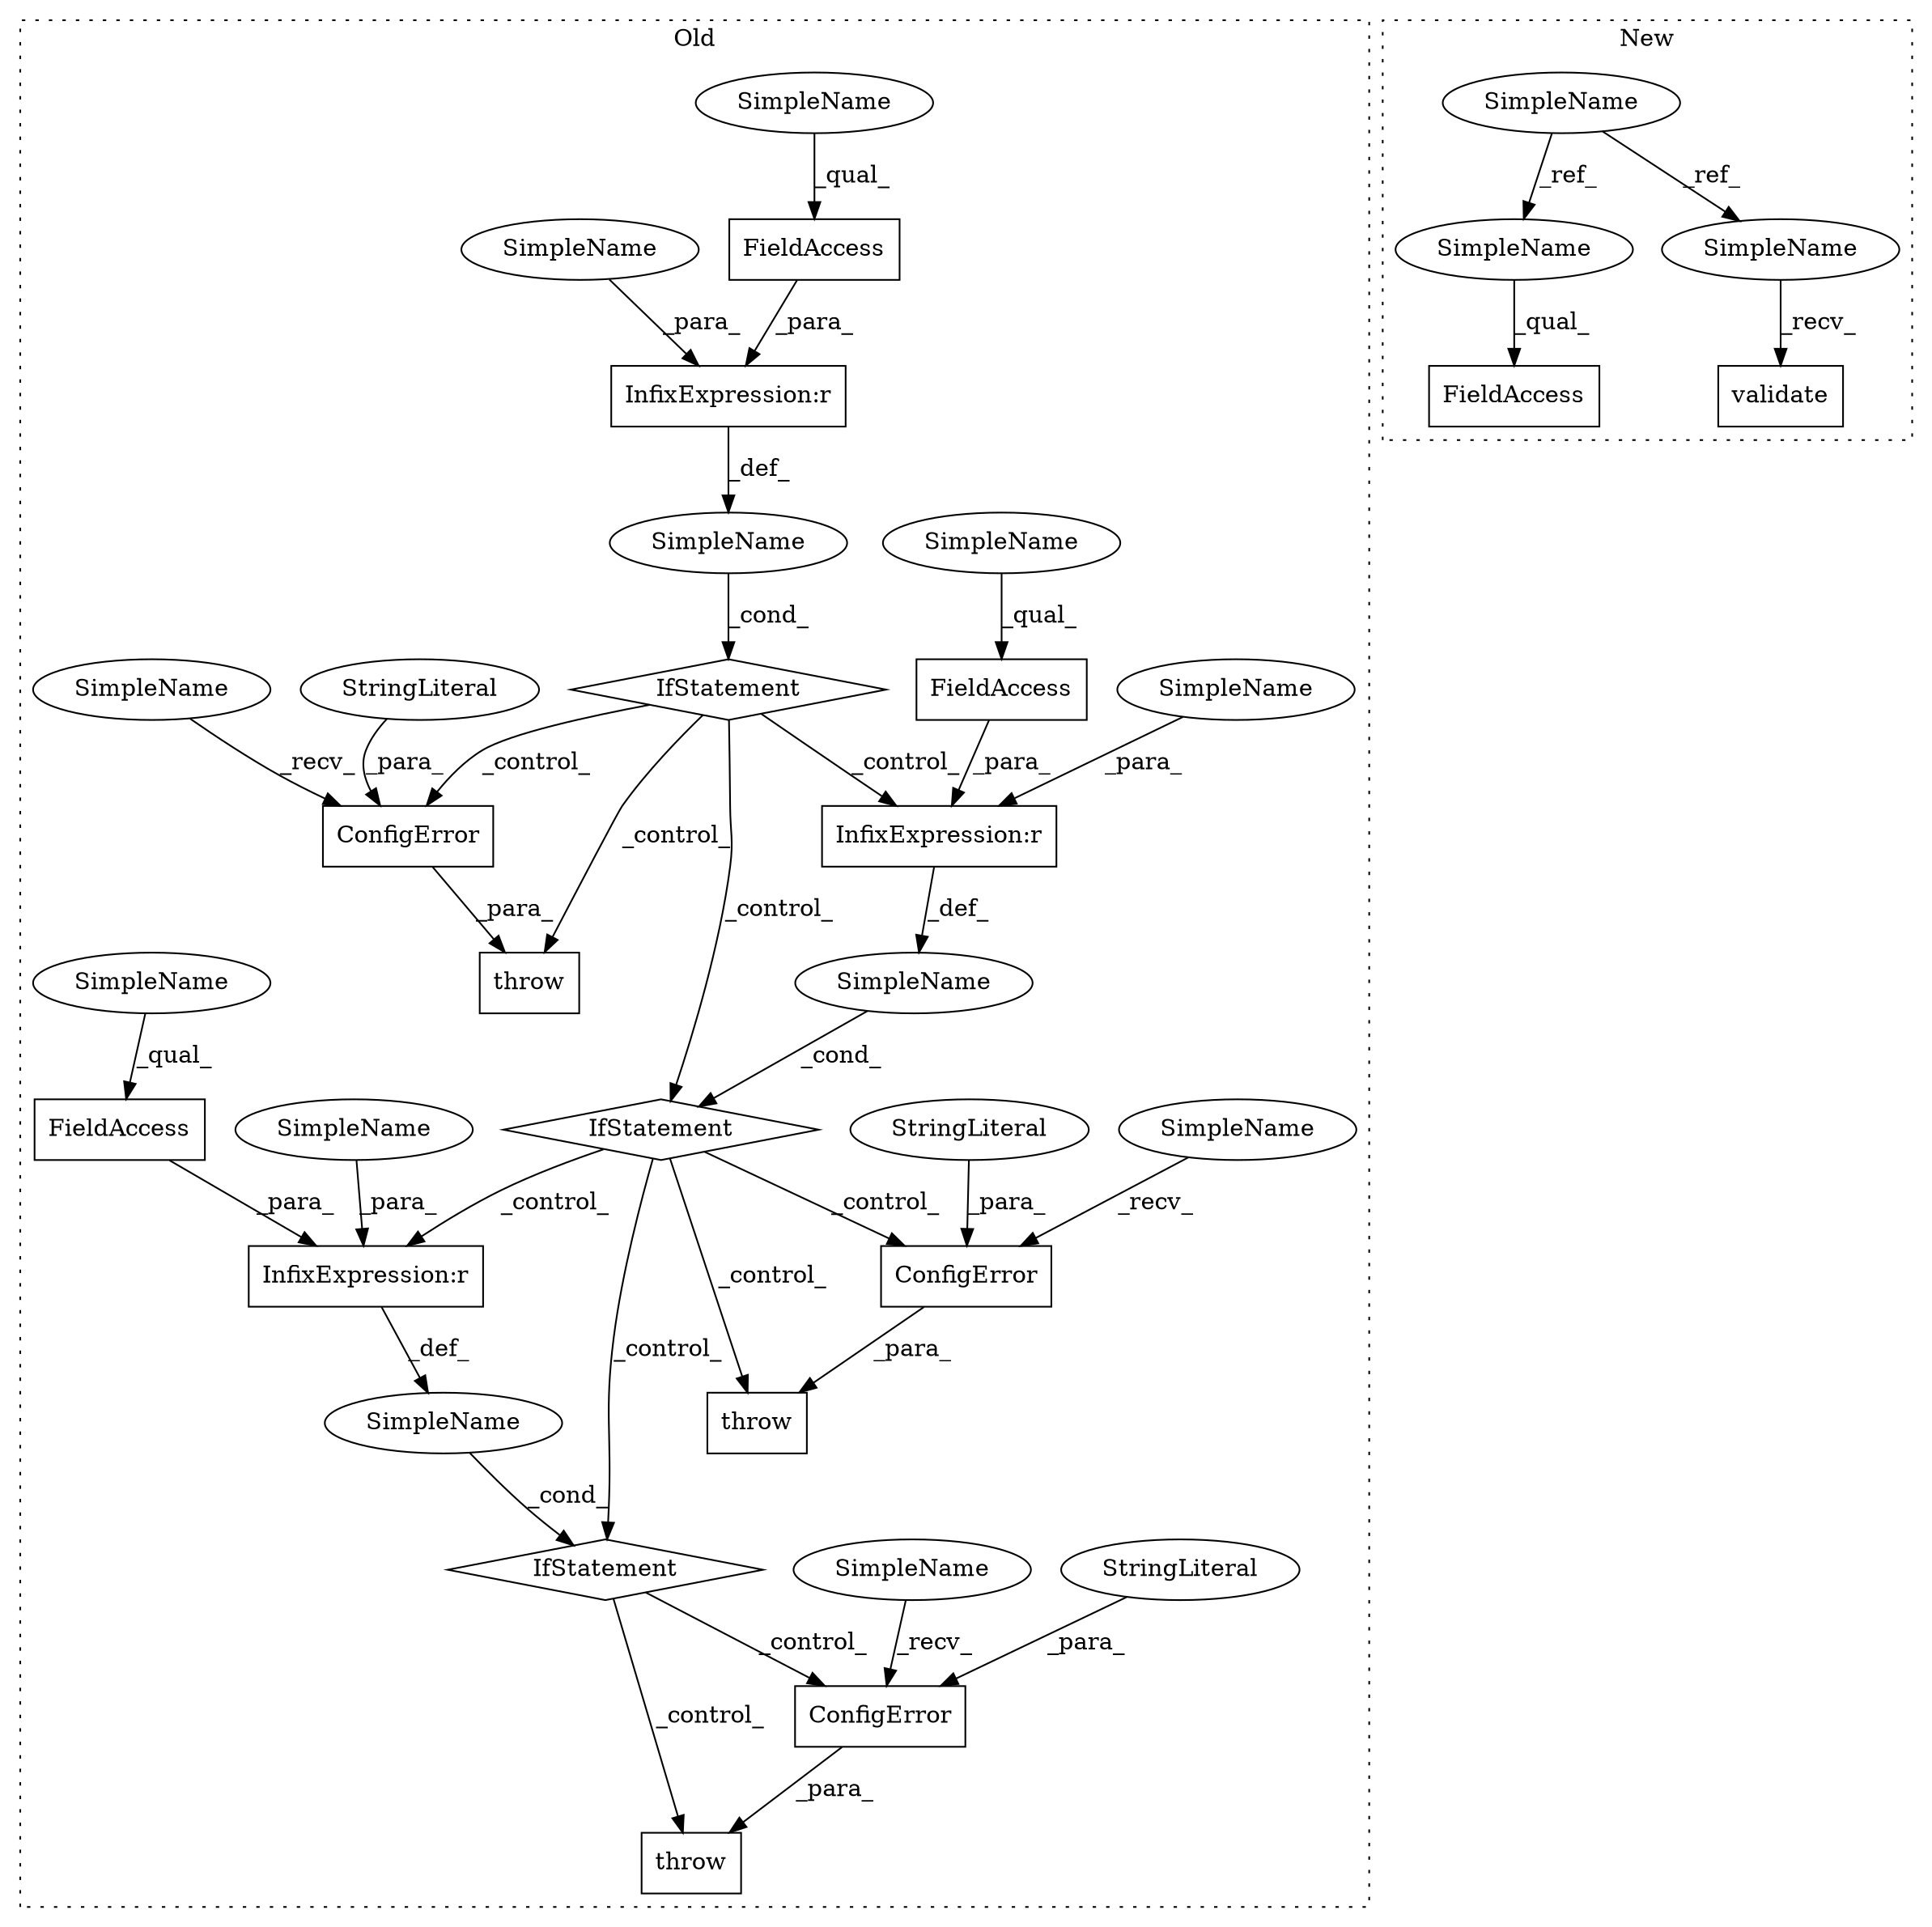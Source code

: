 digraph G {
subgraph cluster0 {
1 [label="IfStatement" a="25" s="1871,1892" l="4,2" shape="diamond"];
3 [label="InfixExpression:r" a="27" s="1884" l="4" shape="box"];
4 [label="FieldAccess" a="22" s="1875" l="9" shape="box"];
5 [label="SimpleName" a="42" s="" l="" shape="ellipse"];
6 [label="InfixExpression:r" a="27" s="2141" l="4" shape="box"];
9 [label="IfStatement" a="25" s="2123,2149" l="4,2" shape="diamond"];
10 [label="ConfigError" a="32" s="2178,2248" l="12,1" shape="box"];
11 [label="throw" a="53" s="2159" l="6" shape="box"];
12 [label="ConfigError" a="32" s="1921,1981" l="12,1" shape="box"];
13 [label="throw" a="53" s="1902" l="6" shape="box"];
14 [label="FieldAccess" a="22" s="2127" l="14" shape="box"];
15 [label="SimpleName" a="42" s="" l="" shape="ellipse"];
16 [label="StringLiteral" a="45" s="1933" l="48" shape="ellipse"];
17 [label="StringLiteral" a="45" s="2190" l="58" shape="ellipse"];
18 [label="InfixExpression:r" a="27" s="2009" l="4" shape="box"];
19 [label="ConfigError" a="32" s="2046,2110" l="12,1" shape="box"];
20 [label="throw" a="53" s="2027" l="6" shape="box"];
21 [label="FieldAccess" a="22" s="1998" l="11" shape="box"];
22 [label="IfStatement" a="25" s="1994,2017" l="4,2" shape="diamond"];
23 [label="SimpleName" a="42" s="" l="" shape="ellipse"];
24 [label="StringLiteral" a="45" s="2058" l="52" shape="ellipse"];
27 [label="SimpleName" a="42" s="1908" l="12" shape="ellipse"];
28 [label="SimpleName" a="42" s="2165" l="12" shape="ellipse"];
29 [label="SimpleName" a="42" s="2033" l="12" shape="ellipse"];
30 [label="SimpleName" a="42" s="2127" l="4" shape="ellipse"];
31 [label="SimpleName" a="42" s="1998" l="4" shape="ellipse"];
32 [label="SimpleName" a="42" s="1875" l="4" shape="ellipse"];
33 [label="SimpleName" a="42" s="1888" l="4" shape="ellipse"];
34 [label="SimpleName" a="42" s="2013" l="4" shape="ellipse"];
35 [label="SimpleName" a="42" s="2145" l="4" shape="ellipse"];
label = "Old";
style="dotted";
}
subgraph cluster1 {
2 [label="validate" a="32" s="2252" l="10" shape="box"];
7 [label="SimpleName" a="42" s="2236" l="4" shape="ellipse"];
8 [label="FieldAccess" a="22" s="2296" l="13" shape="box"];
25 [label="SimpleName" a="42" s="2296" l="4" shape="ellipse"];
26 [label="SimpleName" a="42" s="2247" l="4" shape="ellipse"];
label = "New";
style="dotted";
}
1 -> 12 [label="_control_"];
1 -> 13 [label="_control_"];
1 -> 18 [label="_control_"];
1 -> 22 [label="_control_"];
3 -> 5 [label="_def_"];
4 -> 3 [label="_para_"];
5 -> 1 [label="_cond_"];
6 -> 15 [label="_def_"];
7 -> 25 [label="_ref_"];
7 -> 26 [label="_ref_"];
9 -> 11 [label="_control_"];
9 -> 10 [label="_control_"];
10 -> 11 [label="_para_"];
12 -> 13 [label="_para_"];
14 -> 6 [label="_para_"];
15 -> 9 [label="_cond_"];
16 -> 12 [label="_para_"];
17 -> 10 [label="_para_"];
18 -> 23 [label="_def_"];
19 -> 20 [label="_para_"];
21 -> 18 [label="_para_"];
22 -> 6 [label="_control_"];
22 -> 9 [label="_control_"];
22 -> 19 [label="_control_"];
22 -> 20 [label="_control_"];
23 -> 22 [label="_cond_"];
24 -> 19 [label="_para_"];
25 -> 8 [label="_qual_"];
26 -> 2 [label="_recv_"];
27 -> 12 [label="_recv_"];
28 -> 10 [label="_recv_"];
29 -> 19 [label="_recv_"];
30 -> 14 [label="_qual_"];
31 -> 21 [label="_qual_"];
32 -> 4 [label="_qual_"];
33 -> 3 [label="_para_"];
34 -> 18 [label="_para_"];
35 -> 6 [label="_para_"];
}